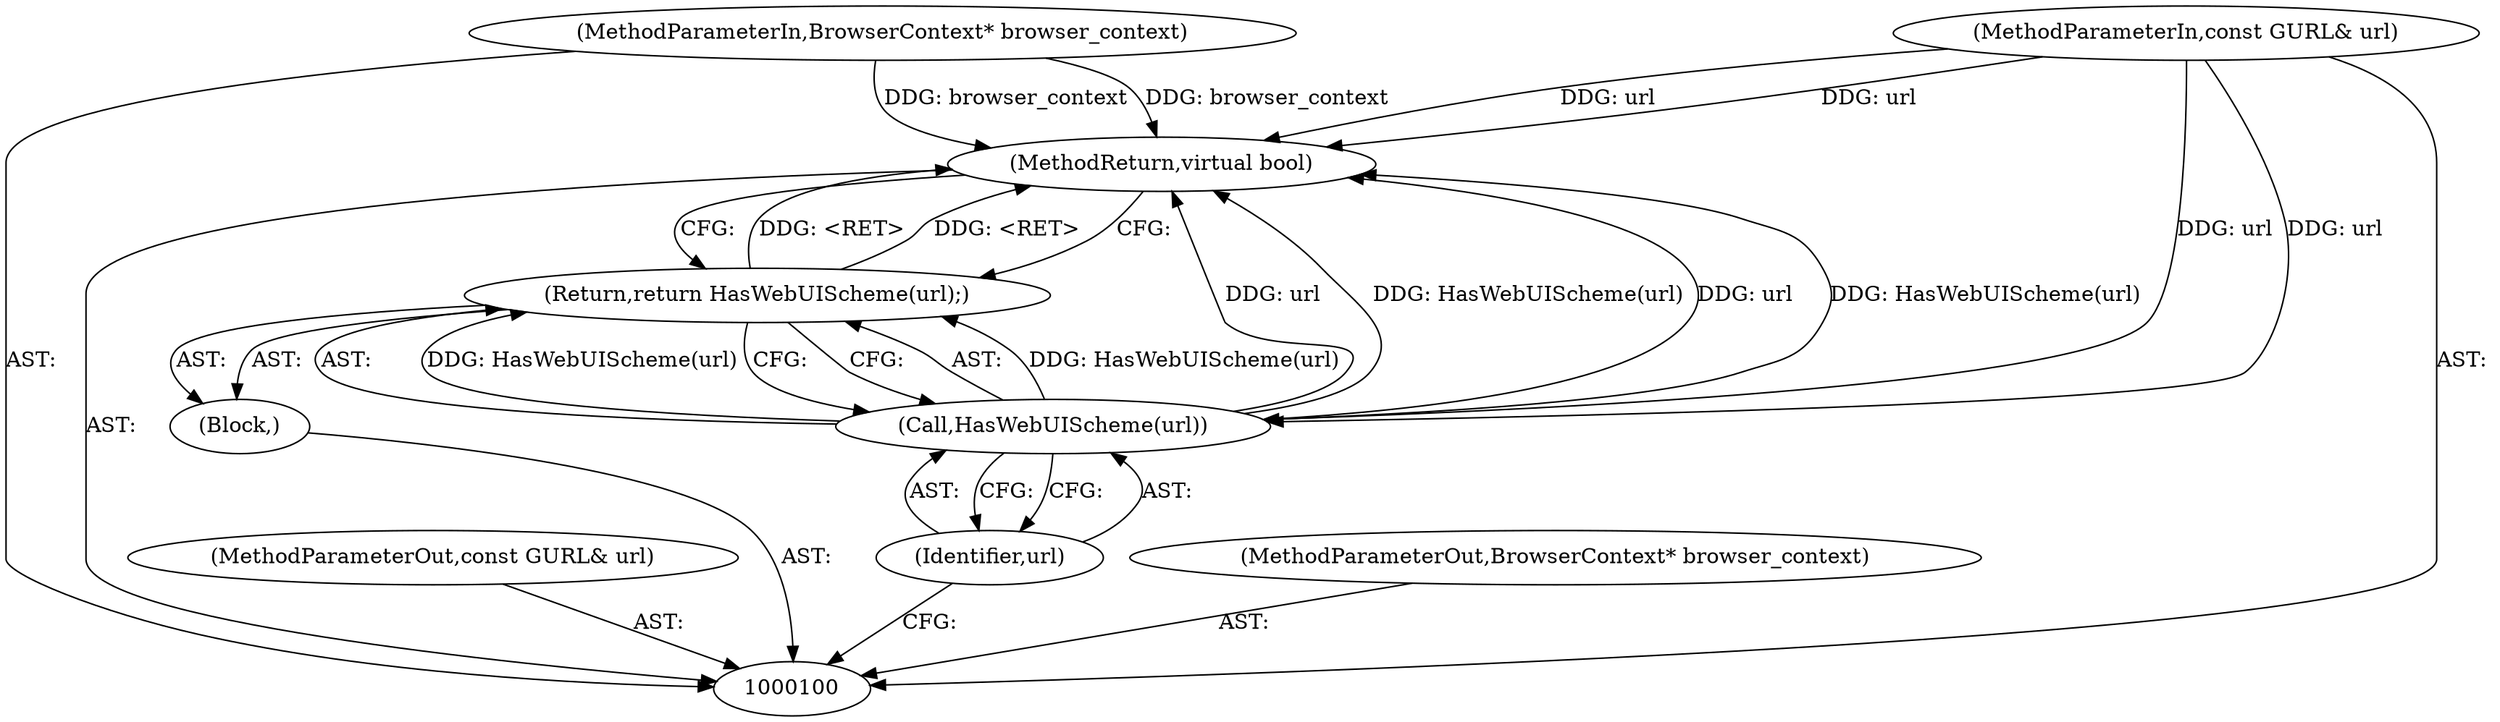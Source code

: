 digraph "1_Chrome_744c2a2d90c3c9a33c818e1ea4b7ccb5010663a0_6" {
"1000107" [label="(MethodReturn,virtual bool)"];
"1000102" [label="(MethodParameterIn,const GURL& url)"];
"1000118" [label="(MethodParameterOut,const GURL& url)"];
"1000103" [label="(Block,)"];
"1000101" [label="(MethodParameterIn,BrowserContext* browser_context)"];
"1000117" [label="(MethodParameterOut,BrowserContext* browser_context)"];
"1000105" [label="(Call,HasWebUIScheme(url))"];
"1000106" [label="(Identifier,url)"];
"1000104" [label="(Return,return HasWebUIScheme(url);)"];
"1000107" -> "1000100"  [label="AST: "];
"1000107" -> "1000104"  [label="CFG: "];
"1000105" -> "1000107"  [label="DDG: HasWebUIScheme(url)"];
"1000105" -> "1000107"  [label="DDG: url"];
"1000102" -> "1000107"  [label="DDG: url"];
"1000101" -> "1000107"  [label="DDG: browser_context"];
"1000104" -> "1000107"  [label="DDG: <RET>"];
"1000102" -> "1000100"  [label="AST: "];
"1000102" -> "1000107"  [label="DDG: url"];
"1000102" -> "1000105"  [label="DDG: url"];
"1000118" -> "1000100"  [label="AST: "];
"1000103" -> "1000100"  [label="AST: "];
"1000104" -> "1000103"  [label="AST: "];
"1000101" -> "1000100"  [label="AST: "];
"1000101" -> "1000107"  [label="DDG: browser_context"];
"1000117" -> "1000100"  [label="AST: "];
"1000105" -> "1000104"  [label="AST: "];
"1000105" -> "1000106"  [label="CFG: "];
"1000106" -> "1000105"  [label="AST: "];
"1000104" -> "1000105"  [label="CFG: "];
"1000105" -> "1000107"  [label="DDG: HasWebUIScheme(url)"];
"1000105" -> "1000107"  [label="DDG: url"];
"1000105" -> "1000104"  [label="DDG: HasWebUIScheme(url)"];
"1000102" -> "1000105"  [label="DDG: url"];
"1000106" -> "1000105"  [label="AST: "];
"1000106" -> "1000100"  [label="CFG: "];
"1000105" -> "1000106"  [label="CFG: "];
"1000104" -> "1000103"  [label="AST: "];
"1000104" -> "1000105"  [label="CFG: "];
"1000105" -> "1000104"  [label="AST: "];
"1000107" -> "1000104"  [label="CFG: "];
"1000104" -> "1000107"  [label="DDG: <RET>"];
"1000105" -> "1000104"  [label="DDG: HasWebUIScheme(url)"];
}
